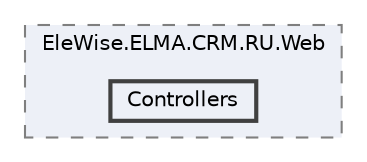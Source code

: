 digraph "Web/Modules/EleWise.ELMA.CRM.RU.Web/Controllers"
{
 // LATEX_PDF_SIZE
  bgcolor="transparent";
  edge [fontname=Helvetica,fontsize=10,labelfontname=Helvetica,labelfontsize=10];
  node [fontname=Helvetica,fontsize=10,shape=box,height=0.2,width=0.4];
  compound=true
  subgraph clusterdir_2f2b7eb7d809c0d07dde3ea0ff947497 {
    graph [ bgcolor="#edf0f7", pencolor="grey50", label="EleWise.ELMA.CRM.RU.Web", fontname=Helvetica,fontsize=10 style="filled,dashed", URL="dir_2f2b7eb7d809c0d07dde3ea0ff947497.html",tooltip=""]
  dir_2fc276ab6a59df4f0fdcffd2f1b17793 [label="Controllers", fillcolor="#edf0f7", color="grey25", style="filled,bold", URL="dir_2fc276ab6a59df4f0fdcffd2f1b17793.html",tooltip=""];
  }
}
